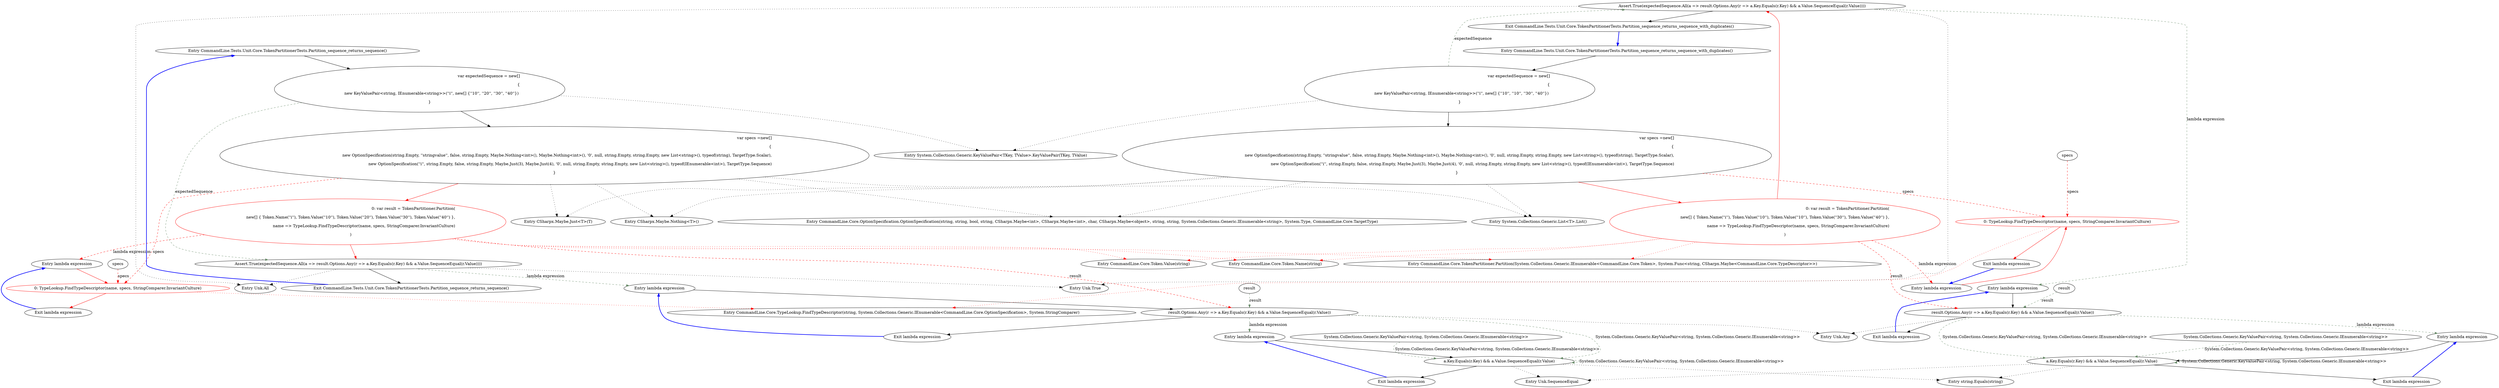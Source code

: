 digraph  {
m2_0 [cluster="CommandLine.Tests.Unit.Core.TokenPartitionerTests.Partition_sequence_returns_sequence()", file="TokenPartitionerTests.cs", label="Entry CommandLine.Tests.Unit.Core.TokenPartitionerTests.Partition_sequence_returns_sequence()", span="14-14"];
m2_1 [cluster="CommandLine.Tests.Unit.Core.TokenPartitionerTests.Partition_sequence_returns_sequence()", file="TokenPartitionerTests.cs", label="var expectedSequence = new[]\r\n                {\r\n                    new KeyValuePair<string, IEnumerable<string>>(''i'', new[] {''10'', ''20'', ''30'', ''40''}) \r\n                }", span="17-20"];
m2_2 [cluster="CommandLine.Tests.Unit.Core.TokenPartitionerTests.Partition_sequence_returns_sequence()", file="TokenPartitionerTests.cs", label="var specs =new[]\r\n                {\r\n                    new OptionSpecification(string.Empty, ''stringvalue'', false, string.Empty, Maybe.Nothing<int>(), Maybe.Nothing<int>(), '\0', null, string.Empty, string.Empty, new List<string>(), typeof(string), TargetType.Scalar),\r\n                    new OptionSpecification(''i'', string.Empty, false, string.Empty, Maybe.Just(3), Maybe.Just(4), '\0', null, string.Empty, string.Empty, new List<string>(), typeof(IEnumerable<int>), TargetType.Sequence)\r\n                }", span="21-25"];
m2_4 [cluster="CommandLine.Tests.Unit.Core.TokenPartitionerTests.Partition_sequence_returns_sequence()", file="TokenPartitionerTests.cs", label="Assert.True(expectedSequence.All(a => result.Options.Any(r => a.Key.Equals(r.Key) && a.Value.SequenceEqual(r.Value))))", span="34-34"];
m2_3 [cluster="CommandLine.Tests.Unit.Core.TokenPartitionerTests.Partition_sequence_returns_sequence()", color=red, community=0, file="TokenPartitionerTests.cs", label="0: var result = TokenPartitioner.Partition(\r\n                new[] { Token.Name(''i''), Token.Value(''10''), Token.Value(''20''), Token.Value(''30''), Token.Value(''40'') },\r\n                name => TypeLookup.FindTypeDescriptor(name, specs, StringComparer.InvariantCulture)\r\n                )", span="28-31"];
m2_5 [cluster="CommandLine.Tests.Unit.Core.TokenPartitionerTests.Partition_sequence_returns_sequence()", file="TokenPartitionerTests.cs", label="Exit CommandLine.Tests.Unit.Core.TokenPartitionerTests.Partition_sequence_returns_sequence()", span="14-14"];
m2_13 [cluster="CommandLine.Core.TokenPartitioner.Partition(System.Collections.Generic.IEnumerable<CommandLine.Core.Token>, System.Func<string, CSharpx.Maybe<CommandLine.Core.TypeDescriptor>>)", file="TokenPartitionerTests.cs", label="Entry CommandLine.Core.TokenPartitioner.Partition(System.Collections.Generic.IEnumerable<CommandLine.Core.Token>, System.Func<string, CSharpx.Maybe<CommandLine.Core.TypeDescriptor>>)", span="12-12"];
m2_6 [cluster="System.Collections.Generic.KeyValuePair<TKey, TValue>.KeyValuePair(TKey, TValue)", file="TokenPartitionerTests.cs", label="Entry System.Collections.Generic.KeyValuePair<TKey, TValue>.KeyValuePair(TKey, TValue)", span="0-0"];
m2_7 [cluster="CommandLine.Core.OptionSpecification.OptionSpecification(string, string, bool, string, CSharpx.Maybe<int>, CSharpx.Maybe<int>, char, CSharpx.Maybe<object>, string, string, System.Collections.Generic.IEnumerable<string>, System.Type, CommandLine.Core.TargetType)", file="TokenPartitionerTests.cs", label="Entry CommandLine.Core.OptionSpecification.OptionSpecification(string, string, bool, string, CSharpx.Maybe<int>, CSharpx.Maybe<int>, char, CSharpx.Maybe<object>, string, string, System.Collections.Generic.IEnumerable<string>, System.Type, CommandLine.Core.TargetType)", span="16-16"];
m2_10 [cluster="CSharpx.Maybe.Just<T>(T)", file="TokenPartitionerTests.cs", label="Entry CSharpx.Maybe.Just<T>(T)", span="124-124"];
m2_15 [cluster="Unk.True", file="TokenPartitionerTests.cs", label="Entry Unk.True", span=""];
m2_14 [cluster="Unk.All", file="TokenPartitionerTests.cs", label="Entry Unk.All", span=""];
m2_41 [cluster="lambda expression", file="TokenPartitionerTests.cs", label="Entry lambda expression", span="60-60"];
m2_17 [cluster="lambda expression", color=red, community=0, file="TokenPartitionerTests.cs", label="0: TypeLookup.FindTypeDescriptor(name, specs, StringComparer.InvariantCulture)", span="30-30"];
m2_16 [cluster="lambda expression", file="TokenPartitionerTests.cs", label="Entry lambda expression", span="30-30"];
m2_21 [cluster="lambda expression", file="TokenPartitionerTests.cs", label="result.Options.Any(r => a.Key.Equals(r.Key) && a.Value.SequenceEqual(r.Value))", span="34-34"];
m2_20 [cluster="lambda expression", file="TokenPartitionerTests.cs", label="Entry lambda expression", span="34-34"];
m2_18 [cluster="lambda expression", file="TokenPartitionerTests.cs", label="Exit lambda expression", span="30-30"];
m2_22 [cluster="lambda expression", file="TokenPartitionerTests.cs", label="Exit lambda expression", span="34-34"];
m2_24 [cluster="lambda expression", file="TokenPartitionerTests.cs", label="Entry lambda expression", span="34-34"];
m2_25 [cluster="lambda expression", file="TokenPartitionerTests.cs", label="a.Key.Equals(r.Key) && a.Value.SequenceEqual(r.Value)", span="34-34"];
m2_26 [cluster="lambda expression", file="TokenPartitionerTests.cs", label="Exit lambda expression", span="34-34"];
m2_36 [cluster="lambda expression", color=red, community=0, file="TokenPartitionerTests.cs", label="0: TypeLookup.FindTypeDescriptor(name, specs, StringComparer.InvariantCulture)", span="56-56"];
m2_35 [cluster="lambda expression", file="TokenPartitionerTests.cs", label="Entry lambda expression", span="56-56"];
m2_39 [cluster="lambda expression", file="TokenPartitionerTests.cs", label="result.Options.Any(r => a.Key.Equals(r.Key) && a.Value.SequenceEqual(r.Value))", span="60-60"];
m2_38 [cluster="lambda expression", file="TokenPartitionerTests.cs", label="Entry lambda expression", span="60-60"];
m2_37 [cluster="lambda expression", file="TokenPartitionerTests.cs", label="Exit lambda expression", span="56-56"];
m2_40 [cluster="lambda expression", file="TokenPartitionerTests.cs", label="Exit lambda expression", span="60-60"];
m2_42 [cluster="lambda expression", file="TokenPartitionerTests.cs", label="a.Key.Equals(r.Key) && a.Value.SequenceEqual(r.Value)", span="60-60"];
m2_43 [cluster="lambda expression", file="TokenPartitionerTests.cs", label="Exit lambda expression", span="60-60"];
m2_19 [cluster="CommandLine.Core.TypeLookup.FindTypeDescriptor(string, System.Collections.Generic.IEnumerable<CommandLine.Core.OptionSpecification>, System.StringComparer)", file="TokenPartitionerTests.cs", label="Entry CommandLine.Core.TypeLookup.FindTypeDescriptor(string, System.Collections.Generic.IEnumerable<CommandLine.Core.OptionSpecification>, System.StringComparer)", span="11-11"];
m2_27 [cluster="string.Equals(string)", file="TokenPartitionerTests.cs", label="Entry string.Equals(string)", span="0-0"];
m2_11 [cluster="CommandLine.Core.Token.Name(string)", file="TokenPartitionerTests.cs", label="Entry CommandLine.Core.Token.Name(string)", span="19-19"];
m2_8 [cluster="CSharpx.Maybe.Nothing<T>()", file="TokenPartitionerTests.cs", label="Entry CSharpx.Maybe.Nothing<T>()", span="116-116"];
m2_28 [cluster="Unk.SequenceEqual", file="TokenPartitionerTests.cs", label="Entry Unk.SequenceEqual", span=""];
m2_23 [cluster="Unk.Any", file="TokenPartitionerTests.cs", label="Entry Unk.Any", span=""];
m2_12 [cluster="CommandLine.Core.Token.Value(string)", file="TokenPartitionerTests.cs", label="Entry CommandLine.Core.Token.Value(string)", span="24-24"];
m2_29 [cluster="CommandLine.Tests.Unit.Core.TokenPartitionerTests.Partition_sequence_returns_sequence_with_duplicates()", file="TokenPartitionerTests.cs", label="Entry CommandLine.Tests.Unit.Core.TokenPartitionerTests.Partition_sequence_returns_sequence_with_duplicates()", span="40-40"];
m2_30 [cluster="CommandLine.Tests.Unit.Core.TokenPartitionerTests.Partition_sequence_returns_sequence_with_duplicates()", file="TokenPartitionerTests.cs", label="var expectedSequence = new[]\r\n                {\r\n                    new KeyValuePair<string, IEnumerable<string>>(''i'', new[] {''10'', ''10'', ''30'', ''40''}) \r\n                }", span="43-46"];
m2_31 [cluster="CommandLine.Tests.Unit.Core.TokenPartitionerTests.Partition_sequence_returns_sequence_with_duplicates()", file="TokenPartitionerTests.cs", label="var specs =new[]\r\n                {\r\n                    new OptionSpecification(string.Empty, ''stringvalue'', false, string.Empty, Maybe.Nothing<int>(), Maybe.Nothing<int>(), '\0', null, string.Empty, string.Empty, new List<string>(), typeof(string), TargetType.Scalar),\r\n                    new OptionSpecification(''i'', string.Empty, false, string.Empty, Maybe.Just(3), Maybe.Just(4), '\0', null, string.Empty, string.Empty, new List<string>(), typeof(IEnumerable<int>), TargetType.Sequence)\r\n                }", span="47-51"];
m2_33 [cluster="CommandLine.Tests.Unit.Core.TokenPartitionerTests.Partition_sequence_returns_sequence_with_duplicates()", file="TokenPartitionerTests.cs", label="Assert.True(expectedSequence.All(a => result.Options.Any(r => a.Key.Equals(r.Key) && a.Value.SequenceEqual(r.Value))))", span="60-60"];
m2_32 [cluster="CommandLine.Tests.Unit.Core.TokenPartitionerTests.Partition_sequence_returns_sequence_with_duplicates()", color=red, community=0, file="TokenPartitionerTests.cs", label="0: var result = TokenPartitioner.Partition(\r\n                new[] { Token.Name(''i''), Token.Value(''10''), Token.Value(''10''), Token.Value(''30''), Token.Value(''40'') },\r\n                name => TypeLookup.FindTypeDescriptor(name, specs, StringComparer.InvariantCulture)\r\n                )", span="54-57"];
m2_34 [cluster="CommandLine.Tests.Unit.Core.TokenPartitionerTests.Partition_sequence_returns_sequence_with_duplicates()", file="TokenPartitionerTests.cs", label="Exit CommandLine.Tests.Unit.Core.TokenPartitionerTests.Partition_sequence_returns_sequence_with_duplicates()", span="40-40"];
m2_9 [cluster="System.Collections.Generic.List<T>.List()", file="TokenPartitionerTests.cs", label="Entry System.Collections.Generic.List<T>.List()", span="0-0"];
m2_44 [file="TokenPartitionerTests.cs", label=specs, span=""];
m2_45 [file="TokenPartitionerTests.cs", label=result, span=""];
m2_46 [file="TokenPartitionerTests.cs", label="System.Collections.Generic.KeyValuePair<string, System.Collections.Generic.IEnumerable<string>>", span=""];
m2_47 [file="TokenPartitionerTests.cs", label=specs, span=""];
m2_48 [file="TokenPartitionerTests.cs", label=result, span=""];
m2_49 [file="TokenPartitionerTests.cs", label="System.Collections.Generic.KeyValuePair<string, System.Collections.Generic.IEnumerable<string>>", span=""];
m2_0 -> m2_1  [key=0, style=solid];
m2_1 -> m2_2  [key=0, style=solid];
m2_1 -> m2_6  [key=2, style=dotted];
m2_1 -> m2_4  [color=darkseagreen4, key=1, label=expectedSequence, style=dashed];
m2_2 -> m2_3  [color=red, key=0, style=solid];
m2_2 -> m2_7  [key=2, style=dotted];
m2_2 -> m2_8  [key=2, style=dotted];
m2_2 -> m2_9  [key=2, style=dotted];
m2_2 -> m2_10  [key=2, style=dotted];
m2_2 -> m2_17  [color=red, key=1, label=specs, style=dashed];
m2_4 -> m2_5  [key=0, style=solid];
m2_4 -> m2_14  [key=2, style=dotted];
m2_4 -> m2_15  [key=2, style=dotted];
m2_4 -> m2_20  [color=darkseagreen4, key=1, label="lambda expression", style=dashed];
m2_3 -> m2_4  [color=red, key=0, style=solid];
m2_3 -> m2_11  [color=red, key=2, style=dotted];
m2_3 -> m2_12  [color=red, key=2, style=dotted];
m2_3 -> m2_13  [color=red, key=2, style=dotted];
m2_3 -> m2_16  [color=red, key=1, label="lambda expression", style=dashed];
m2_3 -> m2_21  [color=red, key=1, label=result, style=dashed];
m2_5 -> m2_0  [color=blue, key=0, style=bold];
m2_41 -> m2_42  [key=0, style=solid];
m2_17 -> m2_18  [color=red, key=0, style=solid];
m2_17 -> m2_19  [color=red, key=2, style=dotted];
m2_16 -> m2_17  [color=red, key=0, style=solid];
m2_21 -> m2_22  [key=0, style=solid];
m2_21 -> m2_23  [key=2, style=dotted];
m2_21 -> m2_24  [color=darkseagreen4, key=1, label="lambda expression", style=dashed];
m2_21 -> m2_25  [color=darkseagreen4, key=1, label="System.Collections.Generic.KeyValuePair<string, System.Collections.Generic.IEnumerable<string>>", style=dashed];
m2_20 -> m2_21  [key=0, style=solid];
m2_18 -> m2_16  [color=blue, key=0, style=bold];
m2_22 -> m2_20  [color=blue, key=0, style=bold];
m2_24 -> m2_25  [key=0, style=solid];
m2_25 -> m2_26  [key=0, style=solid];
m2_25 -> m2_27  [key=2, style=dotted];
m2_25 -> m2_28  [key=2, style=dotted];
m2_25 -> m2_25  [color=darkseagreen4, key=1, label="System.Collections.Generic.KeyValuePair<string, System.Collections.Generic.IEnumerable<string>>", style=dashed];
m2_26 -> m2_24  [color=blue, key=0, style=bold];
m2_36 -> m2_37  [color=red, key=0, style=solid];
m2_36 -> m2_19  [color=red, key=2, style=dotted];
m2_35 -> m2_36  [color=red, key=0, style=solid];
m2_39 -> m2_40  [key=0, style=solid];
m2_39 -> m2_23  [key=2, style=dotted];
m2_39 -> m2_41  [color=darkseagreen4, key=1, label="lambda expression", style=dashed];
m2_39 -> m2_42  [color=darkseagreen4, key=1, label="System.Collections.Generic.KeyValuePair<string, System.Collections.Generic.IEnumerable<string>>", style=dashed];
m2_38 -> m2_39  [key=0, style=solid];
m2_37 -> m2_35  [color=blue, key=0, style=bold];
m2_40 -> m2_38  [color=blue, key=0, style=bold];
m2_42 -> m2_43  [key=0, style=solid];
m2_42 -> m2_27  [key=2, style=dotted];
m2_42 -> m2_28  [key=2, style=dotted];
m2_42 -> m2_42  [color=darkseagreen4, key=1, label="System.Collections.Generic.KeyValuePair<string, System.Collections.Generic.IEnumerable<string>>", style=dashed];
m2_43 -> m2_41  [color=blue, key=0, style=bold];
m2_29 -> m2_30  [key=0, style=solid];
m2_30 -> m2_31  [key=0, style=solid];
m2_30 -> m2_6  [key=2, style=dotted];
m2_30 -> m2_33  [color=darkseagreen4, key=1, label=expectedSequence, style=dashed];
m2_31 -> m2_32  [color=red, key=0, style=solid];
m2_31 -> m2_7  [key=2, style=dotted];
m2_31 -> m2_8  [key=2, style=dotted];
m2_31 -> m2_9  [key=2, style=dotted];
m2_31 -> m2_10  [key=2, style=dotted];
m2_31 -> m2_36  [color=red, key=1, label=specs, style=dashed];
m2_33 -> m2_34  [key=0, style=solid];
m2_33 -> m2_14  [key=2, style=dotted];
m2_33 -> m2_15  [key=2, style=dotted];
m2_33 -> m2_38  [color=darkseagreen4, key=1, label="lambda expression", style=dashed];
m2_32 -> m2_33  [color=red, key=0, style=solid];
m2_32 -> m2_11  [color=red, key=2, style=dotted];
m2_32 -> m2_12  [color=red, key=2, style=dotted];
m2_32 -> m2_13  [color=red, key=2, style=dotted];
m2_32 -> m2_35  [color=red, key=1, label="lambda expression", style=dashed];
m2_32 -> m2_39  [color=red, key=1, label=result, style=dashed];
m2_34 -> m2_29  [color=blue, key=0, style=bold];
m2_44 -> m2_17  [color=red, key=1, label=specs, style=dashed];
m2_45 -> m2_21  [color=darkseagreen4, key=1, label=result, style=dashed];
m2_46 -> m2_25  [color=darkseagreen4, key=1, label="System.Collections.Generic.KeyValuePair<string, System.Collections.Generic.IEnumerable<string>>", style=dashed];
m2_47 -> m2_36  [color=red, key=1, label=specs, style=dashed];
m2_48 -> m2_39  [color=darkseagreen4, key=1, label=result, style=dashed];
m2_49 -> m2_42  [color=darkseagreen4, key=1, label="System.Collections.Generic.KeyValuePair<string, System.Collections.Generic.IEnumerable<string>>", style=dashed];
}
